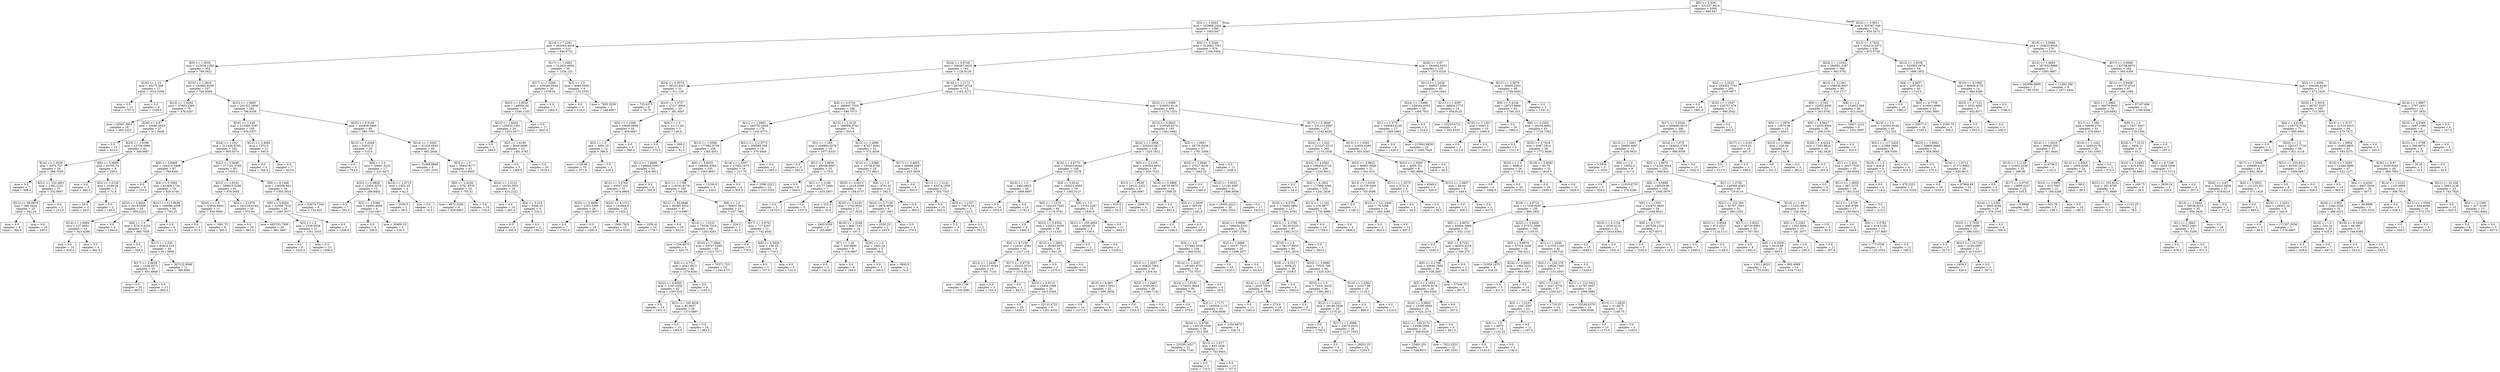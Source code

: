 digraph Tree {
node [shape=box] ;
0 [label="X[0] <= 3.634\nmse = 331537.9414\nsamples = 2000\nvalue = 994.647"] ;
1 [label="X[5] <= 1.0262\nmse = 323869.2424\nsamples = 1286\nvalue = 1083.647"] ;
0 -> 1 [labeldistance=2.5, labelangle=45, headlabel="True"] ;
2 [label="X[10] <= 7.2291\nmse = 263362.4639\nsamples = 410\nvalue = 846.6732"] ;
1 -> 2 ;
3 [label="X[5] <= 1.0034\nmse = 212034.1388\nsamples = 354\nvalue = 769.5621"] ;
2 -> 3 ;
4 [label="X[16] <= 1.15\nmse = 36175.308\nsamples = 17\nvalue = 1616.5294"] ;
3 -> 4 ;
5 [label="mse = 0.0\nsamples = 11\nvalue = 1757.0"] ;
4 -> 5 ;
6 [label="mse = 0.0\nsamples = 6\nvalue = 1359.0"] ;
4 -> 6 ;
7 [label="X[16] <= 1.0816\nmse = 182892.9259\nsamples = 337\nvalue = 726.8368"] ;
3 -> 7 ;
8 [label="X[13] <= 1.0284\nmse = 37603.4393\nsamples = 75\nvalue = 476.0267"] ;
7 -> 8 ;
9 [label="mse = 20561.3951\nsamples = 18\nvalue = 680.2222"] ;
8 -> 9 ;
10 [label="X[26] <= 0.87\nmse = 25660.0025\nsamples = 57\nvalue = 411.5439"] ;
8 -> 10 ;
11 [label="mse = 0.0\nsamples = 15\nvalue = 610.0"] ;
10 -> 11 ;
12 [label="X[23] <= 2.9196\nmse = 15734.6984\nsamples = 42\nvalue = 340.6667"] ;
10 -> 12 ;
13 [label="X[14] <= 1.0328\nmse = 5574.737\nsamples = 34\nvalue = 366.7059"] ;
12 -> 13 ;
14 [label="mse = 0.0\nsamples = 7\nvalue = 498.0"] ;
13 -> 14 ;
15 [label="X[21] <= 102.4801\nmse = 1392.2222\nsamples = 27\nvalue = 332.6667"] ;
13 -> 15 ;
16 [label="X[21] <= 99.8878\nmse = 266.3424\nsamples = 25\nvalue = 342.24"] ;
15 -> 16 ;
17 [label="mse = 0.0\nsamples = 9\nvalue = 364.0"] ;
16 -> 17 ;
18 [label="mse = 0.0\nsamples = 16\nvalue = 330.0"] ;
16 -> 18 ;
19 [label="mse = 0.0\nsamples = 2\nvalue = 213.0"] ;
15 -> 19 ;
20 [label="X[6] <= 3.0889\nmse = 43785.75\nsamples = 8\nvalue = 230.0"] ;
12 -> 20 ;
21 [label="mse = 0.0\nsamples = 3\nvalue = 494.0"] ;
20 -> 21 ;
22 [label="X[5] <= 1.0138\nmse = 3149.04\nsamples = 5\nvalue = 71.6"] ;
20 -> 22 ;
23 [label="mse = 50.0\nsamples = 3\nvalue = 26.0"] ;
22 -> 23 ;
24 [label="mse = 0.0\nsamples = 2\nvalue = 140.0"] ;
22 -> 24 ;
25 [label="X[15] <= 1.3685\nmse = 201321.2856\nsamples = 262\nvalue = 798.6336"] ;
7 -> 25 ;
26 [label="X[16] <= 1.146\nmse = 213480.5597\nsamples = 193\nvalue = 876.5337"] ;
25 -> 26 ;
27 [label="X[24] <= 1.033\nmse = 211438.8795\nsamples = 182\nvalue = 905.6374"] ;
26 -> 27 ;
28 [label="X[9] <= 5.8468\nmse = 104310.5488\nsamples = 87\nvalue = 769.8391"] ;
27 -> 28 ;
29 [label="mse = 0.0\nsamples = 9\nvalue = 253.0"] ;
28 -> 29 ;
30 [label="X[4] <= 5.2084\nmse = 81968.1724\nsamples = 78\nvalue = 829.4744"] ;
28 -> 30 ;
31 [label="X[22] <= 0.9444\nmse = 2619.9506\nsamples = 18\nvalue = 950.2222"] ;
30 -> 31 ;
32 [label="X[14] <= 1.0084\nmse = 137.9592\nsamples = 14\nvalue = 923.4286"] ;
31 -> 32 ;
33 [label="mse = 0.0\nsamples = 10\nvalue = 916.0"] ;
32 -> 33 ;
34 [label="mse = 0.0\nsamples = 4\nvalue = 942.0"] ;
32 -> 34 ;
35 [label="mse = 0.0\nsamples = 4\nvalue = 1044.0"] ;
31 -> 35 ;
36 [label="X[21] <= 113.0639\nmse = 100086.4208\nsamples = 60\nvalue = 793.25"] ;
30 -> 36 ;
37 [label="X[8] <= 1.0\nmse = 87413.4233\nsamples = 51\nvalue = 860.7059"] ;
36 -> 37 ;
38 [label="mse = 0.0\nsamples = 7\nvalue = 544.0"] ;
37 -> 38 ;
39 [label="X[17] <= 1.026\nmse = 82824.219\nsamples = 44\nvalue = 911.0909"] ;
37 -> 39 ;
40 [label="X[17] <= 0.9628\nmse = 1528.0073\nsamples = 33\nvalue = 951.4848"] ;
39 -> 40 ;
41 [label="mse = 0.0\nsamples = 20\nvalue = 983.0"] ;
40 -> 41 ;
42 [label="mse = 0.0\nsamples = 13\nvalue = 903.0"] ;
40 -> 42 ;
43 [label="mse = 307132.8099\nsamples = 11\nvalue = 789.9091"] ;
39 -> 43 ;
44 [label="mse = 0.0\nsamples = 9\nvalue = 411.0"] ;
36 -> 44 ;
45 [label="X[22] <= 0.9496\nmse = 277191.5789\nsamples = 95\nvalue = 1030.0"] ;
27 -> 45 ;
46 [label="X[12] <= 2.8192\nmse = 289915.5286\nsamples = 61\nvalue = 876.5082"] ;
45 -> 46 ;
47 [label="X[20] <= 1.0\nmse = 43834.4463\nsamples = 11\nvalue = 434.0909"] ;
46 -> 47 ;
48 [label="mse = 0.0\nsamples = 3\nvalue = 97.0"] ;
47 -> 48 ;
49 [label="mse = 1681.75\nsamples = 8\nvalue = 560.5"] ;
47 -> 49 ;
50 [label="X[0] <= 2.1979\nmse = 291518.6144\nsamples = 50\nvalue = 973.84"] ;
46 -> 50 ;
51 [label="mse = 0.0\nsamples = 20\nvalue = 963.0"] ;
50 -> 51 ;
52 [label="mse = 485733.7956\nsamples = 30\nvalue = 981.0667"] ;
50 -> 52 ;
53 [label="X[9] <= 6.1449\nmse = 136258.942\nsamples = 34\nvalue = 1305.3824"] ;
45 -> 53 ;
54 [label="X[6] <= 3.0654\nmse = 21006.7515\nsamples = 26\nvalue = 1485.3077"] ;
53 -> 54 ;
55 [label="X[3] <= 1.0\nmse = 3339.5556\nsamples = 21\nvalue = 1551.3333"] ;
54 -> 55 ;
56 [label="mse = 0.0\nsamples = 8\nvalue = 1625.0"] ;
55 -> 56 ;
57 [label="mse = 0.0\nsamples = 13\nvalue = 1506.0"] ;
55 -> 57 ;
58 [label="mse = 0.0\nsamples = 5\nvalue = 1208.0"] ;
54 -> 58 ;
59 [label="mse = 63674.7344\nsamples = 8\nvalue = 720.625"] ;
53 -> 59 ;
60 [label="X[12] <= 2.4081\nmse = 1372.0\nsamples = 11\nvalue = 395.0"] ;
26 -> 60 ;
61 [label="mse = 0.0\nsamples = 4\nvalue = 346.0"] ;
60 -> 61 ;
62 [label="mse = 0.0\nsamples = 7\nvalue = 423.0"] ;
60 -> 62 ;
63 [label="X[25] <= 3.9146\nmse = 102858.5696\nsamples = 69\nvalue = 580.7391"] ;
25 -> 63 ;
64 [label="X[13] <= 1.0208\nmse = 52631.5\nsamples = 20\nvalue = 310.0"] ;
63 -> 64 ;
65 [label="mse = 0.0\nsamples = 3\nvalue = 754.0"] ;
64 -> 65 ;
66 [label="X[8] <= 1.0\nmse = 20991.5225\nsamples = 17\nvalue = 231.6471"] ;
64 -> 66 ;
67 [label="X[22] <= 0.9826\nmse = 12454.4379\nsamples = 13\nvalue = 289.8462"] ;
66 -> 67 ;
68 [label="mse = 0.0\nsamples = 7\nvalue = 353.0"] ;
67 -> 68 ;
69 [label="X[2] <= 1.5366\nmse = 16902.8056\nsamples = 6\nvalue = 216.1667"] ;
67 -> 69 ;
70 [label="mse = 0.0\nsamples = 4\nvalue = 209.0"] ;
69 -> 70 ;
71 [label="mse = 50400.25\nsamples = 2\nvalue = 230.5"] ;
69 -> 71 ;
72 [label="X[14] <= 1.0719\nmse = 1952.25\nsamples = 4\nvalue = 42.5"] ;
66 -> 72 ;
73 [label="mse = 2500.0\nsamples = 2\nvalue = 69.0"] ;
72 -> 73 ;
74 [label="mse = 0.0\nsamples = 2\nvalue = 16.0"] ;
72 -> 74 ;
75 [label="X[14] <= 1.0292\nmse = 81229.6543\nsamples = 49\nvalue = 691.2449"] ;
63 -> 75 ;
76 [label="mse = 31468.8889\nsamples = 6\nvalue = 1267.3333"] ;
75 -> 76 ;
77 [label="X[3] <= 1.0\nmse = 35402.8177\nsamples = 43\nvalue = 610.8605"] ;
75 -> 77 ;
78 [label="X[0] <= 2.4226\nmse = 3701.6576\nsamples = 25\nvalue = 755.32"] ;
77 -> 78 ;
79 [label="mse = 9975.5556\nsamples = 6\nvalue = 819.6667"] ;
78 -> 79 ;
80 [label="mse = 0.0\nsamples = 19\nvalue = 735.0"] ;
78 -> 80 ;
81 [label="X[24] <= 1.0122\nmse = 10192.3951\nsamples = 18\nvalue = 410.2222"] ;
77 -> 81 ;
82 [label="mse = 0.0\nsamples = 14\nvalue = 461.0"] ;
81 -> 82 ;
83 [label="X[4] <= 5.419\nmse = 5256.25\nsamples = 4\nvalue = 232.5"] ;
81 -> 83 ;
84 [label="mse = 0.0\nsamples = 2\nvalue = 305.0"] ;
83 -> 84 ;
85 [label="mse = 0.0\nsamples = 2\nvalue = 160.0"] ;
83 -> 85 ;
86 [label="X[17] <= 1.0482\nmse = 312633.6094\nsamples = 56\nvalue = 1334.125"] ;
2 -> 86 ;
87 [label="X[17] <= 1.0268\nmse = 155546.9444\nsamples = 50\nvalue = 1478.34"] ;
86 -> 87 ;
88 [label="X[25] <= 3.8533\nmse = 148056.94\nsamples = 43\nvalue = 1546.1163"] ;
87 -> 88 ;
89 [label="X[23] <= 1.8432\nmse = 150832.1361\nsamples = 26\nvalue = 1353.3077"] ;
88 -> 89 ;
90 [label="mse = 0.0\nsamples = 3\nvalue = 294.0"] ;
89 -> 90 ;
91 [label="X[2] <= 1.6185\nmse = 5049.6408\nsamples = 23\nvalue = 1491.4783"] ;
89 -> 91 ;
92 [label="mse = 0.0\nsamples = 3\nvalue = 1308.0"] ;
91 -> 92 ;
93 [label="mse = 0.0\nsamples = 20\nvalue = 1519.0"] ;
91 -> 93 ;
94 [label="mse = 0.0\nsamples = 17\nvalue = 1841.0"] ;
88 -> 94 ;
95 [label="mse = 0.0\nsamples = 7\nvalue = 1062.0"] ;
87 -> 95 ;
96 [label="X[3] <= 1.0\nmse = 4069.5556\nsamples = 6\nvalue = 132.3333"] ;
86 -> 96 ;
97 [label="mse = 0.0\nsamples = 3\nvalue = 116.0"] ;
96 -> 97 ;
98 [label="mse = 7605.5556\nsamples = 3\nvalue = 148.6667"] ;
96 -> 98 ;
99 [label="X[0] <= 3.3249\nmse = 313603.7351\nsamples = 876\nvalue = 1194.5594"] ;
1 -> 99 ;
100 [label="X[24] <= 0.9728\nmse = 306487.8425\nsamples = 743\nvalue = 1126.8129"] ;
99 -> 100 ;
101 [label="X[24] <= 0.9574\nmse = 39153.4027\nsamples = 31\nvalue = 311.129"] ;
100 -> 101 ;
102 [label="mse = 735.4375\nsamples = 8\nvalue = 79.75"] ;
101 -> 102 ;
103 [label="X[23] <= 2.3757\nmse = 27417.8904\nsamples = 23\nvalue = 391.6087"] ;
101 -> 103 ;
104 [label="X[5] <= 1.1368\nmse = 10640.8889\nsamples = 18\nvalue = 459.6667"] ;
103 -> 104 ;
105 [label="X[3] <= 1.0\nmse = 3991.25\nsamples = 12\nvalue = 396.5"] ;
104 -> 105 ;
106 [label="mse = 1128.96\nsamples = 10\nvalue = 371.8"] ;
105 -> 106 ;
107 [label="mse = 0.0\nsamples = 2\nvalue = 520.0"] ;
105 -> 107 ;
108 [label="mse = 0.0\nsamples = 6\nvalue = 586.0"] ;
104 -> 108 ;
109 [label="X[8] <= 1.0\nmse = 11111.04\nsamples = 5\nvalue = 146.6"] ;
103 -> 109 ;
110 [label="mse = 0.0\nsamples = 2\nvalue = 275.0"] ;
109 -> 110 ;
111 [label="mse = 200.0\nsamples = 3\nvalue = 61.0"] ;
109 -> 111 ;
112 [label="X[16] <= 1.1173\nmse = 287897.6724\nsamples = 712\nvalue = 1162.3272"] ;
100 -> 112 ;
113 [label="X[4] <= 4.9745\nmse = 286847.7355\nsamples = 246\nvalue = 946.7073"] ;
112 -> 113 ;
114 [label="X[11] <= 1.0962\nmse = 240752.2949\nsamples = 176\nvalue = 1102.9773"] ;
113 -> 114 ;
115 [label="X[13] <= 1.0596\nmse = 177982.8739\nsamples = 158\nvalue = 1185.4051"] ;
114 -> 115 ;
116 [label="X[11] <= 1.0669\nmse = 148844.5091\nsamples = 53\nvalue = 1426.9811"] ;
115 -> 116 ;
117 [label="X[12] <= 3.4764\nmse = 93627.431\nsamples = 51\nvalue = 1474.9804"] ;
116 -> 117 ;
118 [label="X[25] <= 3.4998\nmse = 2252.5399\nsamples = 26\nvalue = 1623.8077"] ;
117 -> 118 ;
119 [label="mse = 0.0\nsamples = 7\nvalue = 1702.0"] ;
118 -> 119 ;
120 [label="mse = 0.0\nsamples = 19\nvalue = 1595.0"] ;
118 -> 120 ;
121 [label="X[25] <= 4.1372\nmse = 141664.8\nsamples = 25\nvalue = 1320.2"] ;
117 -> 121 ;
122 [label="mse = 1840.7822\nsamples = 15\nvalue = 1014.5333"] ;
121 -> 122 ;
123 [label="mse = 1030.41\nsamples = 10\nvalue = 1778.7"] ;
121 -> 123 ;
124 [label="mse = 0.0\nsamples = 2\nvalue = 203.0"] ;
116 -> 124 ;
125 [label="X[6] <= 5.8355\nmse = 148364.4394\nsamples = 105\nvalue = 1063.4667"] ;
115 -> 125 ;
126 [label="X[1] <= 1.1788\nmse = 119143.9179\nsamples = 100\nvalue = 1104.89"] ;
125 -> 126 ;
127 [label="X[21] <= 93.4846\nmse = 90365.4554\nsamples = 87\nvalue = 1174.6897"] ;
126 -> 127 ;
128 [label="mse = 0.0\nsamples = 18\nvalue = 833.0"] ;
127 -> 128 ;
129 [label="X[14] <= 1.0151\nmse = 75536.7524\nsamples = 69\nvalue = 1263.8261"] ;
127 -> 129 ;
130 [label="mse = 256.6875\nsamples = 4\nvalue = 420.75"] ;
129 -> 130 ;
131 [label="X[10] <= 7.3884\nmse = 33737.5299\nsamples = 65\nvalue = 1315.7077"] ;
129 -> 131 ;
132 [label="X[4] <= 4.7311\nmse = 4541.4915\nsamples = 46\nvalue = 1379.8261"] ;
131 -> 132 ;
133 [label="X[22] <= 0.9365\nmse = 1333.2358\nsamples = 42\nvalue = 1397.619"] ;
132 -> 133 ;
134 [label="mse = 0.0\nsamples = 13\nvalue = 1451.0"] ;
133 -> 134 ;
135 [label="X[21] <= 105.8634\nmse = 80.9037\nsamples = 29\nvalue = 1373.6897"] ;
133 -> 135 ;
136 [label="mse = 0.0\nsamples = 15\nvalue = 1365.0"] ;
135 -> 136 ;
137 [label="mse = 0.0\nsamples = 14\nvalue = 1383.0"] ;
135 -> 137 ;
138 [label="mse = 0.0\nsamples = 4\nvalue = 1193.0"] ;
132 -> 138 ;
139 [label="mse = 70371.723\nsamples = 19\nvalue = 1160.4737"] ;
131 -> 139 ;
140 [label="X[8] <= 1.0\nmse = 60931.5621\nsamples = 13\nvalue = 637.7692"] ;
126 -> 140 ;
141 [label="mse = 324.0\nsamples = 2\nvalue = 62.0"] ;
140 -> 141 ;
142 [label="X[17] <= 0.9791\nmse = 717.5207\nsamples = 11\nvalue = 742.4545"] ;
140 -> 142 ;
143 [label="mse = 0.0\nsamples = 5\nvalue = 770.0"] ;
142 -> 143 ;
144 [label="X[6] <= 3.5928\nmse = 156.25\nsamples = 6\nvalue = 719.5"] ;
142 -> 144 ;
145 [label="mse = 0.0\nsamples = 3\nvalue = 707.0"] ;
144 -> 145 ;
146 [label="mse = 0.0\nsamples = 3\nvalue = 732.0"] ;
144 -> 146 ;
147 [label="mse = 12100.0\nsamples = 5\nvalue = 235.0"] ;
125 -> 147 ;
148 [label="X[21] <= 112.9772\nmse = 208589.358\nsamples = 18\nvalue = 379.4444"] ;
114 -> 148 ;
149 [label="X[14] <= 1.0207\nmse = 27562.1875\nsamples = 16\nvalue = 227.75"] ;
148 -> 149 ;
150 [label="mse = 0.0\nsamples = 4\nvalue = 505.0"] ;
149 -> 150 ;
151 [label="mse = 2586.2222\nsamples = 12\nvalue = 135.3333"] ;
149 -> 151 ;
152 [label="mse = 0.0\nsamples = 2\nvalue = 1593.0"] ;
148 -> 152 ;
153 [label="X[13] <= 1.0135\nmse = 186969.0743\nsamples = 70\nvalue = 553.8"] ;
113 -> 153 ;
154 [label="X[1] <= 1.185\nmse = 104864.0278\nsamples = 18\nvalue = 1077.8333"] ;
153 -> 154 ;
155 [label="mse = 0.0\nsamples = 3\nvalue = 592.0"] ;
154 -> 155 ;
156 [label="X[11] <= 1.0836\nmse = 69188.6667\nsamples = 15\nvalue = 1175.0"] ;
154 -> 156 ;
157 [label="mse = 0.0\nsamples = 8\nvalue = 949.0"] ;
156 -> 157 ;
158 [label="X[1] <= 1.2198\nmse = 23177.3469\nsamples = 7\nvalue = 1433.2857"] ;
156 -> 158 ;
159 [label="mse = 0.0\nsamples = 2\nvalue = 1674.0"] ;
158 -> 159 ;
160 [label="mse = 0.0\nsamples = 5\nvalue = 1337.0"] ;
158 -> 160 ;
161 [label="X[12] <= 3.2696\nmse = 87427.8561\nsamples = 52\nvalue = 372.4038"] ;
153 -> 161 ;
162 [label="X[14] <= 1.0388\nmse = 10736.6706\nsamples = 29\nvalue = 171.8621"] ;
161 -> 162 ;
163 [label="X[25] <= 4.0013\nmse = 2218.4598\nsamples = 19\nvalue = 108.4737"] ;
162 -> 163 ;
164 [label="mse = 225.0\nsamples = 2\nvalue = 33.0"] ;
163 -> 164 ;
165 [label="X[10] <= 5.4159\nmse = 1703.9931\nsamples = 17\nvalue = 117.3529"] ;
163 -> 165 ;
166 [label="mse = 2403.5556\nsamples = 3\nvalue = 165.6667"] ;
165 -> 166 ;
167 [label="X[16] <= 1.0348\nmse = 946.7143\nsamples = 14\nvalue = 107.0"] ;
165 -> 167 ;
168 [label="X[7] <= 1.26\nmse = 320.8889\nsamples = 9\nvalue = 116.6667"] ;
167 -> 168 ;
169 [label="mse = 0.0\nsamples = 3\nvalue = 142.0"] ;
168 -> 169 ;
170 [label="mse = 0.0\nsamples = 6\nvalue = 104.0"] ;
168 -> 170 ;
171 [label="X[20] <= 1.0\nmse = 1602.24\nsamples = 5\nvalue = 89.6"] ;
167 -> 171 ;
172 [label="mse = 0.0\nsamples = 3\nvalue = 100.0"] ;
171 -> 172 ;
173 [label="mse = 3600.0\nsamples = 2\nvalue = 74.0"] ;
171 -> 173 ;
174 [label="X[8] <= 1.0\nmse = 4781.61\nsamples = 10\nvalue = 292.3"] ;
162 -> 174 ;
175 [label="X[23] <= 2.7138\nmse = 2876.8056\nsamples = 6\nvalue = 247.1667"] ;
174 -> 175 ;
176 [label="mse = 2550.25\nsamples = 2\nvalue = 183.5"] ;
175 -> 176 ;
177 [label="mse = 0.0\nsamples = 4\nvalue = 279.0"] ;
175 -> 177 ;
178 [label="mse = 0.0\nsamples = 4\nvalue = 360.0"] ;
174 -> 178 ;
179 [label="X[17] <= 0.9925\nmse = 69480.3667\nsamples = 23\nvalue = 625.2609"] ;
161 -> 179 ;
180 [label="mse = 0.0\nsamples = 8\nvalue = 855.0"] ;
179 -> 180 ;
181 [label="X[11] <= 1.0141\nmse = 63374.1956\nsamples = 15\nvalue = 502.7333"] ;
179 -> 181 ;
182 [label="mse = 0.0\nsamples = 10\nvalue = 643.0"] ;
181 -> 182 ;
183 [label="X[5] <= 1.1357\nmse = 72074.16\nsamples = 5\nvalue = 222.2"] ;
181 -> 183 ;
184 [label="mse = 2.0\nsamples = 3\nvalue = 3.0"] ;
183 -> 184 ;
185 [label="mse = 0.0\nsamples = 2\nvalue = 551.0"] ;
183 -> 185 ;
186 [label="X[22] <= 1.0098\nmse = 250952.8116\nsamples = 466\nvalue = 1276.1524"] ;
112 -> 186 ;
187 [label="X[12] <= 3.0843\nmse = 219346.2574\nsamples = 195\nvalue = 1461.4462"] ;
186 -> 187 ;
188 [label="X[24] <= 1.0006\nmse = 230422.4817\nsamples = 138\nvalue = 1325.1812"] ;
187 -> 188 ;
189 [label="X[18] <= 4.6773\nmse = 192422.9344\nsamples = 108\nvalue = 1437.5278"] ;
188 -> 189 ;
190 [label="X[19] <= 1.0\nmse = 4483.6623\nsamples = 29\nvalue = 1806.6897"] ;
189 -> 190 ;
191 [label="mse = 0.0\nsamples = 14\nvalue = 1876.0"] ;
190 -> 191 ;
192 [label="mse = 0.0\nsamples = 15\nvalue = 1742.0"] ;
190 -> 192 ;
193 [label="X[9] <= 5.8142\nmse = 193021.9365\nsamples = 79\nvalue = 1302.0127"] ;
189 -> 193 ;
194 [label="X[5] <= 1.1215\nmse = 154143.7283\nsamples = 64\nvalue = 1178.0781"] ;
193 -> 194 ;
195 [label="mse = 0.0\nsamples = 6\nvalue = 1803.0"] ;
194 -> 195 ;
196 [label="X[23] <= 3.9354\nmse = 125511.0039\nsamples = 58\nvalue = 1113.431"] ;
194 -> 196 ;
197 [label="X[4] <= 4.7156\nmse = 124347.4382\nsamples = 42\nvalue = 1217.119"] ;
196 -> 197 ;
198 [label="X[13] <= 1.0438\nmse = 153157.9184\nsamples = 14\nvalue = 901.7143"] ;
197 -> 198 ;
199 [label="mse = 349.1736\nsamples = 11\nvalue = 1105.9091"] ;
198 -> 199 ;
200 [label="mse = 0.0\nsamples = 3\nvalue = 153.0"] ;
198 -> 200 ;
201 [label="X[17] <= 0.9779\nmse = 35332.0753\nsamples = 28\nvalue = 1374.8214"] ;
197 -> 201 ;
202 [label="mse = 0.0\nsamples = 2\nvalue = 852.0"] ;
201 -> 202 ;
203 [label="X[23] <= 2.0114\nmse = 15406.1908\nsamples = 26\nvalue = 1415.0385"] ;
201 -> 203 ;
204 [label="mse = 0.0\nsamples = 20\nvalue = 1464.0"] ;
203 -> 204 ;
205 [label="mse = 32133.4722\nsamples = 6\nvalue = 1251.8333"] ;
203 -> 205 ;
206 [label="X[12] <= 1.2803\nmse = 26260.9375\nsamples = 16\nvalue = 841.25"] ;
196 -> 206 ;
207 [label="mse = 0.0\nsamples = 2\nvalue = 1270.0"] ;
206 -> 207 ;
208 [label="mse = 0.0\nsamples = 14\nvalue = 780.0"] ;
206 -> 208 ;
209 [label="X[8] <= 1.0\nmse = 13751.2267\nsamples = 15\nvalue = 1830.8"] ;
193 -> 209 ;
210 [label="X[21] <= 100.4854\nmse = 40200.25\nsamples = 4\nvalue = 1739.5"] ;
209 -> 210 ;
211 [label="mse = 0.0\nsamples = 2\nvalue = 1940.0"] ;
210 -> 211 ;
212 [label="mse = 0.0\nsamples = 2\nvalue = 1539.0"] ;
210 -> 212 ;
213 [label="mse = 0.0\nsamples = 11\nvalue = 1864.0"] ;
209 -> 213 ;
214 [label="X[0] <= 2.1105\nmse = 158204.4622\nsamples = 30\nvalue = 920.7333"] ;
188 -> 214 ;
215 [label="X[13] <= 1.0538\nmse = 24122.2222\nsamples = 6\nvalue = 246.6667"] ;
214 -> 215 ;
216 [label="mse = 625.0\nsamples = 2\nvalue = 35.0"] ;
215 -> 216 ;
217 [label="mse = 2268.75\nsamples = 4\nvalue = 352.5"] ;
215 -> 217 ;
218 [label="X[18] <= 5.5869\nmse = 49735.6875\nsamples = 24\nvalue = 1089.25"] ;
214 -> 218 ;
219 [label="mse = 0.0\nsamples = 9\nvalue = 802.0"] ;
218 -> 219 ;
220 [label="X[0] <= 2.3039\nmse = 365.04\nsamples = 15\nvalue = 1261.6"] ;
218 -> 220 ;
221 [label="mse = 0.0\nsamples = 9\nvalue = 1246.0"] ;
220 -> 221 ;
222 [label="mse = 0.0\nsamples = 6\nvalue = 1285.0"] ;
220 -> 222 ;
223 [label="X[5] <= 1.0951\nmse = 38738.5436\nsamples = 57\nvalue = 1791.3509"] ;
187 -> 223 ;
224 [label="X[25] <= 3.9046\nmse = 27517.8239\nsamples = 44\nvalue = 1863.25"] ;
223 -> 224 ;
225 [label="mse = 0.0\nsamples = 3\nvalue = 1380.0"] ;
224 -> 225 ;
226 [label="X[10] <= 5.9251\nmse = 11193.4087\nsamples = 41\nvalue = 1898.6098"] ;
224 -> 226 ;
227 [label="mse = 18402.2222\nsamples = 24\nvalue = 1881.3333"] ;
226 -> 227 ;
228 [label="mse = 0.0\nsamples = 17\nvalue = 1923.0"] ;
226 -> 228 ;
229 [label="mse = 0.0\nsamples = 13\nvalue = 1548.0"] ;
223 -> 229 ;
230 [label="X[17] <= 1.0848\nmse = 231213.6587\nsamples = 271\nvalue = 1142.8229"] ;
186 -> 230 ;
231 [label="X[24] <= 1.022\nmse = 215537.0315\nsamples = 260\nvalue = 1174.1038"] ;
230 -> 231 ;
232 [label="X[10] <= 4.0562\nmse = 199404.0718\nsamples = 239\nvalue = 1220.8912"] ;
231 -> 232 ;
233 [label="mse = 0.0\nsamples = 4\nvalue = 24.0"] ;
232 -> 233 ;
234 [label="X[6] <= 4.1902\nmse = 177999.3346\nsamples = 235\nvalue = 1241.2638"] ;
232 -> 234 ;
235 [label="X[10] <= 6.5702\nmse = 172085.0883\nsamples = 217\nvalue = 1201.4793"] ;
234 -> 235 ;
236 [label="X[24] <= 0.9896\nmse = 190034.5233\nsamples = 130\nvalue = 1067.2769"] ;
235 -> 236 ;
237 [label="X[3] <= 1.0\nmse = 177482.6535\nsamples = 104\nvalue = 960.0192"] ;
236 -> 237 ;
238 [label="X[15] <= 1.2057\nmse = 40825.7664\nsamples = 50\nvalue = 1204.44"] ;
237 -> 238 ;
239 [label="X[10] <= 4.683\nmse = 10011.5041\nsamples = 22\nvalue = 995.3636"] ;
238 -> 239 ;
240 [label="mse = 0.0\nsamples = 14\nvalue = 1071.0"] ;
239 -> 240 ;
241 [label="mse = 0.0\nsamples = 8\nvalue = 863.0"] ;
239 -> 241 ;
242 [label="X[22] <= 1.0467\nmse = 3705.0612\nsamples = 28\nvalue = 1368.7143"] ;
238 -> 242 ;
243 [label="mse = 0.0\nsamples = 16\nvalue = 1316.0"] ;
242 -> 243 ;
244 [label="mse = 0.0\nsamples = 12\nvalue = 1439.0"] ;
242 -> 244 ;
245 [label="X[14] <= 1.0307\nmse = 197481.8752\nsamples = 54\nvalue = 733.7037"] ;
237 -> 245 ;
246 [label="X[14] <= 1.0182\nmse = 170251.6944\nsamples = 50\nvalue = 790.16"] ;
245 -> 246 ;
247 [label="mse = 0.0\nsamples = 7\nvalue = 373.0"] ;
246 -> 247 ;
248 [label="X[2] <= 1.7171\nmse = 165026.1114\nsamples = 43\nvalue = 858.0698"] ;
246 -> 248 ;
249 [label="X[24] <= 0.9786\nmse = 150129.2558\nsamples = 39\nvalue = 912.359"] ;
248 -> 249 ;
250 [label="mse = 233281.6327\nsamples = 21\nvalue = 1056.7143"] ;
249 -> 250 ;
251 [label="X[12] <= 2.617\nmse = 443.1636\nsamples = 18\nvalue = 743.9444"] ;
249 -> 251 ;
252 [label="mse = 0.0\nsamples = 5\nvalue = 710.0"] ;
251 -> 252 ;
253 [label="mse = 0.0\nsamples = 13\nvalue = 757.0"] ;
251 -> 253 ;
254 [label="mse = 1354.6875\nsamples = 4\nvalue = 328.75"] ;
248 -> 254 ;
255 [label="mse = 0.0\nsamples = 4\nvalue = 28.0"] ;
245 -> 255 ;
256 [label="X[2] <= 1.6898\nmse = 10157.7515\nsamples = 26\nvalue = 1496.3077"] ;
236 -> 256 ;
257 [label="mse = 0.0\nsamples = 15\nvalue = 1410.0"] ;
256 -> 257 ;
258 [label="mse = 0.0\nsamples = 11\nvalue = 1614.0"] ;
256 -> 258 ;
259 [label="X[23] <= 4.2786\nmse = 78139.0229\nsamples = 87\nvalue = 1402.0115"] ;
235 -> 259 ;
260 [label="X[19] <= 1.0\nmse = 56117.6933\nsamples = 84\nvalue = 1431.2619"] ;
259 -> 260 ;
261 [label="X[18] <= 8.2517\nmse = 5006.25\nsamples = 38\nvalue = 1559.5"] ;
260 -> 261 ;
262 [label="X[14] <= 1.0124\nmse = 2033.7004\nsamples = 29\nvalue = 1526.7586"] ;
261 -> 262 ;
263 [label="mse = 0.0\nsamples = 11\nvalue = 1582.0"] ;
262 -> 263 ;
264 [label="mse = 272.0\nsamples = 18\nvalue = 1493.0"] ;
262 -> 264 ;
265 [label="mse = 0.0\nsamples = 9\nvalue = 1665.0"] ;
261 -> 265 ;
266 [label="X[25] <= 3.9995\nmse = 73532.785\nsamples = 46\nvalue = 1325.3261"] ;
260 -> 266 ;
267 [label="X[20] <= 1.0\nmse = 72531.8418\nsamples = 36\nvalue = 1382.8611"] ;
266 -> 267 ;
268 [label="mse = 0.0\nsamples = 8\nvalue = 1777.0"] ;
267 -> 268 ;
269 [label="X[12] <= 2.4221\nmse = 36189.5446\nsamples = 28\nvalue = 1270.25"] ;
267 -> 269 ;
270 [label="mse = 0.0\nsamples = 2\nvalue = 1700.0"] ;
269 -> 270 ;
271 [label="X[17] <= 1.0068\nmse = 23674.0015\nsamples = 26\nvalue = 1237.1923"] ;
269 -> 271 ;
272 [label="mse = 0.0\nsamples = 4\nvalue = 1142.0"] ;
271 -> 272 ;
273 [label="mse = 26031.25\nsamples = 22\nvalue = 1254.5"] ;
271 -> 273 ;
274 [label="X[14] <= 1.0363\nmse = 22317.96\nsamples = 10\nvalue = 1118.2"] ;
266 -> 274 ;
275 [label="mse = 0.0\nsamples = 3\nvalue = 890.0"] ;
274 -> 275 ;
276 [label="mse = 0.0\nsamples = 7\nvalue = 1216.0"] ;
274 -> 276 ;
277 [label="mse = 0.0\nsamples = 3\nvalue = 583.0"] ;
259 -> 277 ;
278 [label="X[13] <= 1.1102\nmse = 176.9877\nsamples = 18\nvalue = 1720.8889"] ;
234 -> 278 ;
279 [label="mse = 0.0\nsamples = 14\nvalue = 1728.0"] ;
278 -> 279 ;
280 [label="mse = 0.0\nsamples = 4\nvalue = 1696.0"] ;
278 -> 280 ;
281 [label="X[23] <= 2.9632\nmse = 90691.8549\nsamples = 21\nvalue = 641.619"] ;
231 -> 281 ;
282 [label="X[13] <= 1.0109\nmse = 31159.3495\nsamples = 17\nvalue = 765.0588"] ;
281 -> 282 ;
283 [label="mse = 0.0\nsamples = 3\nvalue = 1146.0"] ;
282 -> 283 ;
284 [label="X[21] <= 121.5446\nmse = 76.5306\nsamples = 14\nvalue = 683.4286"] ;
282 -> 284 ;
285 [label="mse = 0.0\nsamples = 2\nvalue = 662.0"] ;
284 -> 285 ;
286 [label="mse = 0.0\nsamples = 12\nvalue = 687.0"] ;
284 -> 286 ;
287 [label="X[11] <= 1.0273\nmse = 3721.0\nsamples = 4\nvalue = 117.0"] ;
281 -> 287 ;
288 [label="mse = 0.0\nsamples = 2\nvalue = 56.0"] ;
287 -> 288 ;
289 [label="mse = 0.0\nsamples = 2\nvalue = 178.0"] ;
287 -> 289 ;
290 [label="X[15] <= 1.6263\nmse = 31958.4298\nsamples = 11\nvalue = 403.4545"] ;
230 -> 290 ;
291 [label="X[22] <= 1.0585\nmse = 4356.321\nsamples = 9\nvalue = 482.8889"] ;
290 -> 291 ;
292 [label="mse = 6348.0\nsamples = 4\nvalue = 526.0"] ;
291 -> 292 ;
293 [label="X[12] <= 2.9807\nmse = 86.64\nsamples = 5\nvalue = 448.4"] ;
291 -> 293 ;
294 [label="mse = 0.0\nsamples = 3\nvalue = 456.0"] ;
293 -> 294 ;
295 [label="mse = 0.0\nsamples = 2\nvalue = 437.0"] ;
293 -> 295 ;
296 [label="mse = 0.0\nsamples = 2\nvalue = 46.0"] ;
290 -> 296 ;
297 [label="X[26] <= 0.87\nmse = 184482.5033\nsamples = 133\nvalue = 1573.0226"] ;
99 -> 297 ;
298 [label="X[11] <= 1.0328\nmse = 268027.0291\nsamples = 45\nvalue = 1209.2444"] ;
297 -> 298 ;
299 [label="X[24] <= 1.0488\nmse = 259344.0262\nsamples = 29\nvalue = 1404.7931"] ;
298 -> 299 ;
300 [label="X[1] <= 1.0737\nmse = 184583.6159\nsamples = 27\nvalue = 1485.2963"] ;
299 -> 300 ;
301 [label="mse = 0.0\nsamples = 4\nvalue = 1425.0"] ;
300 -> 301 ;
302 [label="mse = 215942.8658\nsamples = 23\nvalue = 1495.7826"] ;
300 -> 302 ;
303 [label="mse = 0.0\nsamples = 2\nvalue = 318.0"] ;
299 -> 303 ;
304 [label="X[11] <= 1.0397\nmse = 88834.2773\nsamples = 16\nvalue = 854.8125"] ;
298 -> 304 ;
305 [label="mse = 23233.4722\nsamples = 6\nvalue = 502.8333"] ;
304 -> 305 ;
306 [label="X[16] <= 1.1351\nmse = 9261.0\nsamples = 10\nvalue = 1066.0"] ;
304 -> 306 ;
307 [label="mse = 0.0\nsamples = 3\nvalue = 1213.0"] ;
306 -> 307 ;
308 [label="mse = 0.0\nsamples = 7\nvalue = 1003.0"] ;
306 -> 308 ;
309 [label="X[12] <= 3.5879\nmse = 39485.2934\nsamples = 88\nvalue = 1759.0455"] ;
297 -> 309 ;
310 [label="X[9] <= 5.4148\nmse = 24723.0806\nsamples = 83\nvalue = 1790.253"] ;
309 -> 310 ;
311 [label="mse = 0.0\nsamples = 20\nvalue = 1962.0"] ;
310 -> 311 ;
312 [label="X[6] <= 3.2262\nmse = 20234.8002\nsamples = 63\nvalue = 1735.7302"] ;
310 -> 312 ;
313 [label="mse = 0.0\nsamples = 5\nvalue = 1311.0"] ;
312 -> 313 ;
314 [label="X[25] <= 3.7418\nmse = 5087.1914\nsamples = 58\nvalue = 1772.3448"] ;
312 -> 314 ;
315 [label="X[20] <= 1.0\nmse = 5880.0\nsamples = 26\nvalue = 1718.0"] ;
314 -> 315 ;
316 [label="mse = 0.0\nsamples = 6\nvalue = 1858.0"] ;
315 -> 316 ;
317 [label="mse = 0.0\nsamples = 20\nvalue = 1676.0"] ;
315 -> 317 ;
318 [label="X[10] <= 5.6082\nmse = 93.75\nsamples = 32\nvalue = 1816.5"] ;
314 -> 318 ;
319 [label="mse = 0.0\nsamples = 20\nvalue = 1809.0"] ;
318 -> 319 ;
320 [label="mse = 0.0\nsamples = 12\nvalue = 1829.0"] ;
318 -> 320 ;
321 [label="mse = 0.0\nsamples = 5\nvalue = 1241.0"] ;
309 -> 321 ;
322 [label="X[22] <= 0.9911\nmse = 305387.546\nsamples = 714\nvalue = 834.3473"] ;
0 -> 322 [labeldistance=2.5, labelangle=-45, headlabel="False"] ;
323 [label="X[12] <= 3.7632\nmse = 324219.5372\nsamples = 438\nvalue = 975.5708"] ;
322 -> 323 ;
324 [label="X[24] <= 1.0162\nmse = 280581.2387\nsamples = 384\nvalue = 902.0781"] ;
323 -> 324 ;
325 [label="X[2] <= 1.3522\nmse = 254353.7783\nsamples = 285\nvalue = 1035.0877"] ;
324 -> 325 ;
326 [label="mse = 0.0\nsamples = 14\nvalue = 1901.0"] ;
325 -> 326 ;
327 [label="X[16] <= 1.1647\nmse = 226757.476\nsamples = 271\nvalue = 990.3542"] ;
325 -> 327 ;
328 [label="X[17] <= 0.9326\nmse = 200660.0915\nsamples = 260\nvalue = 952.2923"] ;
327 -> 328 ;
329 [label="X[12] <= 1.2061\nmse = 29958.4097\nsamples = 12\nvalue = 238.0833"] ;
328 -> 329 ;
330 [label="mse = 3.5556\nsamples = 3\nvalue = 1.3333"] ;
329 -> 330 ;
331 [label="X[8] <= 1.0\nmse = 15032.0\nsamples = 9\nvalue = 317.0"] ;
329 -> 331 ;
332 [label="mse = 0.0\nsamples = 2\nvalue = 459.0"] ;
331 -> 332 ;
333 [label="mse = 11919.6735\nsamples = 7\nvalue = 276.4286"] ;
331 -> 333 ;
334 [label="X[14] <= 1.075\nmse = 183043.5705\nsamples = 248\nvalue = 986.8508"] ;
328 -> 334 ;
335 [label="X[2] <= 1.6675\nmse = 172160.5914\nsamples = 233\nvalue = 949.824"] ;
334 -> 335 ;
336 [label="X[6] <= 4.0688\nmse = 158539.96\nsamples = 164\nvalue = 1046.5976"] ;
335 -> 336 ;
337 [label="X[18] <= 4.9715\nmse = 117529.9287\nsamples = 135\nvalue = 960.1852"] ;
336 -> 337 ;
338 [label="X[0] <= 4.8076\nmse = 64604.3869\nsamples = 35\nvalue = 552.1143"] ;
337 -> 338 ;
339 [label="mse = 0.0\nsamples = 3\nvalue = 1040.0"] ;
338 -> 339 ;
340 [label="X[0] <= 5.7201\nmse = 46253.4219\nsamples = 32\nvalue = 506.375"] ;
338 -> 340 ;
341 [label="X[9] <= 6.1748\nmse = 35040.7956\nsamples = 30\nvalue = 536.2667"] ;
340 -> 341 ;
342 [label="X[5] <= 1.1643\nmse = 18519.0178\nsamples = 26\nvalue = 494.5385"] ;
341 -> 342 ;
343 [label="X[24] <= 0.9802\nmse = 13300.6049\nsamples = 23\nvalue = 524.2174"] ;
342 -> 343 ;
344 [label="X[21] <= 105.3173\nmse = 14598.2604\nsamples = 19\nvalue = 508.0526"] ;
343 -> 344 ;
345 [label="mse = 25461.551\nsamples = 7\nvalue = 529.8571"] ;
344 -> 345 ;
346 [label="mse = 7822.2222\nsamples = 12\nvalue = 495.3333"] ;
344 -> 346 ;
347 [label="mse = 0.0\nsamples = 4\nvalue = 601.0"] ;
343 -> 347 ;
348 [label="mse = 0.0\nsamples = 3\nvalue = 267.0"] ;
342 -> 348 ;
349 [label="mse = 57546.75\nsamples = 4\nvalue = 807.5"] ;
341 -> 349 ;
350 [label="mse = 0.0\nsamples = 2\nvalue = 58.0"] ;
340 -> 350 ;
351 [label="X[22] <= 0.9406\nmse = 57372.2899\nsamples = 100\nvalue = 1103.01"] ;
337 -> 351 ;
352 [label="X[0] <= 4.9879\nmse = 57524.2438\nsamples = 19\nvalue = 750.4211"] ;
351 -> 352 ;
353 [label="mse = 31059.1875\nsamples = 4\nvalue = 318.25"] ;
352 -> 353 ;
354 [label="X[24] <= 0.9945\nmse = 1494.2222\nsamples = 15\nvalue = 865.6667"] ;
352 -> 354 ;
355 [label="mse = 0.0\nsamples = 5\nvalue = 811.0"] ;
354 -> 355 ;
356 [label="mse = 0.0\nsamples = 10\nvalue = 893.0"] ;
354 -> 356 ;
357 [label="X[1] <= 1.2548\nmse = 21335.1169\nsamples = 81\nvalue = 1185.716"] ;
351 -> 357 ;
358 [label="X[21] <= 100.276\nmse = 14829.7405\nsamples = 71\nvalue = 1151.4507"] ;
357 -> 358 ;
359 [label="X[5] <= 1.1817\nmse = 3527.3776\nsamples = 37\nvalue = 1200.027"] ;
358 -> 359 ;
360 [label="X[2] <= 1.5151\nmse = 1047.0397\nsamples = 23\nvalue = 1163.2174"] ;
359 -> 360 ;
361 [label="X[3] <= 1.0\nmse = 1.6875\nsamples = 12\nvalue = 1132.25"] ;
360 -> 361 ;
362 [label="mse = 0.0\nsamples = 9\nvalue = 1133.0"] ;
361 -> 362 ;
363 [label="mse = 0.0\nsamples = 3\nvalue = 1130.0"] ;
361 -> 363 ;
364 [label="mse = 0.0\nsamples = 11\nvalue = 1197.0"] ;
360 -> 364 ;
365 [label="mse = 1719.25\nsamples = 14\nvalue = 1260.5"] ;
359 -> 365 ;
366 [label="X[21] <= 123.3921\nmse = 21767.0657\nsamples = 34\nvalue = 1098.5882"] ;
358 -> 366 ;
367 [label="mse = 35248.6378\nsamples = 14\nvalue = 996.9286"] ;
366 -> 367 ;
368 [label="X[13] <= 1.0629\nmse = 31.6875\nsamples = 20\nvalue = 1169.75"] ;
366 -> 368 ;
369 [label="mse = 0.0\nsamples = 15\nvalue = 1173.0"] ;
368 -> 369 ;
370 [label="mse = 0.0\nsamples = 5\nvalue = 1160.0"] ;
368 -> 370 ;
371 [label="mse = 0.0\nsamples = 10\nvalue = 1429.0"] ;
357 -> 371 ;
372 [label="X[5] <= 1.1303\nmse = 152871.3603\nsamples = 29\nvalue = 1448.8621"] ;
336 -> 372 ;
373 [label="X[25] <= 4.1154\nmse = 2530.4132\nsamples = 22\nvalue = 1614.6364"] ;
372 -> 373 ;
374 [label="mse = 0.0\nsamples = 15\nvalue = 1649.0"] ;
373 -> 374 ;
375 [label="mse = 0.0\nsamples = 7\nvalue = 1541.0"] ;
373 -> 375 ;
376 [label="X[9] <= 6.1757\nmse = 267556.1224\nsamples = 7\nvalue = 927.8571"] ;
372 -> 376 ;
377 [label="mse = 0.0\nsamples = 5\nvalue = 1255.0"] ;
376 -> 377 ;
378 [label="mse = 0.0\nsamples = 2\nvalue = 110.0"] ;
376 -> 378 ;
379 [label="X[1] <= 1.2736\nmse = 129369.4283\nsamples = 69\nvalue = 719.8116"] ;
335 -> 379 ;
380 [label="X[21] <= 122.284\nmse = 55767.1603\nsamples = 51\nvalue = 893.2353"] ;
379 -> 380 ;
381 [label="X[22] <= 0.9564\nmse = 973.4321\nsamples = 18\nvalue = 1124.1111"] ;
380 -> 381 ;
382 [label="mse = 0.0\nsamples = 7\nvalue = 1085.0"] ;
381 -> 382 ;
383 [label="mse = 0.0\nsamples = 11\nvalue = 1149.0"] ;
381 -> 383 ;
384 [label="X[17] <= 0.9552\nmse = 40720.9991\nsamples = 33\nvalue = 767.303"] ;
380 -> 384 ;
385 [label="mse = 0.0\nsamples = 8\nvalue = 1092.0"] ;
384 -> 385 ;
386 [label="X[9] <= 6.0209\nmse = 9218.88\nsamples = 25\nvalue = 663.4"] ;
384 -> 386 ;
387 [label="mse = 13511.6033\nsamples = 11\nvalue = 722.8182"] ;
386 -> 387 ;
388 [label="mse = 892.4898\nsamples = 14\nvalue = 616.7143"] ;
386 -> 388 ;
389 [label="X[13] <= 1.09\nmse = 11252.8025\nsamples = 18\nvalue = 228.4444"] ;
379 -> 389 ;
390 [label="X[0] <= 5.2265\nmse = 1354.3669\nsamples = 13\nvalue = 291.3077"] ;
389 -> 390 ;
391 [label="mse = 0.0\nsamples = 2\nvalue = 205.0"] ;
390 -> 391 ;
392 [label="mse = 0.0\nsamples = 11\nvalue = 307.0"] ;
390 -> 392 ;
393 [label="mse = 0.0\nsamples = 5\nvalue = 65.0"] ;
389 -> 393 ;
394 [label="mse = 0.0\nsamples = 15\nvalue = 1562.0"] ;
334 -> 394 ;
395 [label="mse = 0.0\nsamples = 11\nvalue = 1890.0"] ;
327 -> 395 ;
396 [label="X[10] <= 5.1361\nmse = 158536.9907\nsamples = 99\nvalue = 519.1717"] ;
324 -> 396 ;
397 [label="X[9] <= 5.542\nmse = 22055.8405\nsamples = 53\nvalue = 263.6792"] ;
396 -> 397 ;
398 [label="X[5] <= 1.0876\nmse = 13570.96\nsamples = 15\nvalue = 404.2"] ;
397 -> 398 ;
399 [label="X[17] <= 1.0161\nmse = 2315.25\nsamples = 10\nvalue = 481.5"] ;
398 -> 399 ;
400 [label="mse = 0.0\nsamples = 7\nvalue = 513.0"] ;
399 -> 400 ;
401 [label="mse = 0.0\nsamples = 3\nvalue = 408.0"] ;
399 -> 401 ;
402 [label="X[13] <= 1.0884\nmse = 230.64\nsamples = 5\nvalue = 249.6"] ;
398 -> 402 ;
403 [label="mse = 0.0\nsamples = 2\nvalue = 231.0"] ;
402 -> 403 ;
404 [label="mse = 0.0\nsamples = 3\nvalue = 262.0"] ;
402 -> 404 ;
405 [label="X[0] <= 5.8627\nmse = 14533.8504\nsamples = 38\nvalue = 208.2105"] ;
397 -> 405 ;
406 [label="X[18] <= 4.4229\nmse = 7303.8824\nsamples = 35\nvalue = 182.3429"] ;
405 -> 406 ;
407 [label="mse = 0.0\nsamples = 2\nvalue = 453.0"] ;
406 -> 407 ;
408 [label="X[1] <= 1.024\nmse = 3037.7539\nsamples = 33\nvalue = 165.9394"] ;
406 -> 408 ;
409 [label="mse = 0.0\nsamples = 4\nvalue = 40.0"] ;
408 -> 409 ;
410 [label="X[11] <= 1.0659\nmse = 967.3175\nsamples = 29\nvalue = 183.3103"] ;
408 -> 410 ;
411 [label="X[1] <= 1.0729\nmse = 440.8789\nsamples = 17\nvalue = 160.9412"] ;
410 -> 411 ;
412 [label="mse = 0.0\nsamples = 2\nvalue = 184.0"] ;
411 -> 412 ;
413 [label="X[0] <= 5.5783\nmse = 419.3156\nsamples = 15\nvalue = 157.8667"] ;
411 -> 413 ;
414 [label="mse = 773.5556\nsamples = 3\nvalue = 125.3333"] ;
413 -> 414 ;
415 [label="mse = 0.0\nsamples = 12\nvalue = 166.0"] ;
413 -> 415 ;
416 [label="mse = 0.0\nsamples = 12\nvalue = 215.0"] ;
410 -> 416 ;
417 [label="mse = 0.0\nsamples = 3\nvalue = 510.0"] ;
405 -> 417 ;
418 [label="X[8] <= 1.0\nmse = 153922.509\nsamples = 46\nvalue = 813.5435"] ;
396 -> 418 ;
419 [label="mse = 19427.2222\nsamples = 6\nvalue = 1421.6667"] ;
418 -> 419 ;
420 [label="X[19] <= 1.0\nmse = 110303.9194\nsamples = 40\nvalue = 722.325"] ;
418 -> 420 ;
421 [label="X[21] <= 117.2434\nmse = 21986.2469\nsamples = 9\nvalue = 268.5556"] ;
420 -> 421 ;
422 [label="X[19] <= 1.0\nmse = 634.8\nsamples = 5\nvalue = 137.0"] ;
421 -> 422 ;
423 [label="mse = 0.0\nsamples = 2\nvalue = 114.0"] ;
422 -> 423 ;
424 [label="mse = 470.2222\nsamples = 3\nvalue = 152.3333"] ;
422 -> 424 ;
425 [label="mse = 0.0\nsamples = 4\nvalue = 433.0"] ;
421 -> 425 ;
426 [label="X[23] <= 2.6992\nmse = 58809.8668\nsamples = 31\nvalue = 854.0645"] ;
420 -> 426 ;
427 [label="mse = 0.0\nsamples = 5\nvalue = 475.0"] ;
426 -> 427 ;
428 [label="X[14] <= 1.0712\nmse = 37172.8062\nsamples = 26\nvalue = 926.9615"] ;
426 -> 428 ;
429 [label="mse = 0.0\nsamples = 16\nvalue = 1010.0"] ;
428 -> 429 ;
430 [label="mse = 67964.49\nsamples = 10\nvalue = 794.1"] ;
428 -> 430 ;
431 [label="X[12] <= 3.9336\nmse = 323002.1879\nsamples = 54\nvalue = 1498.1852"] ;
323 -> 431 ;
432 [label="X[4] <= 4.3057\nmse = 229728.0\nsamples = 40\nvalue = 1713.0"] ;
431 -> 432 ;
433 [label="mse = 0.0\nsamples = 18\nvalue = 1982.0"] ;
432 -> 433 ;
434 [label="X[0] <= 4.7709\nmse = 310042.8099\nsamples = 22\nvalue = 1492.9091"] ;
432 -> 434 ;
435 [label="mse = 28577.0\nsamples = 18\nvalue = 1745.0"] ;
434 -> 435 ;
436 [label="mse = 3780.75\nsamples = 4\nvalue = 358.5"] ;
434 -> 436 ;
437 [label="X[10] <= 5.1068\nmse = 80958.6735\nsamples = 14\nvalue = 884.4286"] ;
431 -> 437 ;
438 [label="X[23] <= 2.7121\nmse = 3352.4082\nsamples = 7\nvalue = 602.8571"] ;
437 -> 438 ;
439 [label="mse = 0.0\nsamples = 4\nvalue = 653.0"] ;
438 -> 439 ;
440 [label="mse = 0.0\nsamples = 3\nvalue = 536.0"] ;
438 -> 440 ;
441 [label="mse = 0.0\nsamples = 7\nvalue = 1166.0"] ;
437 -> 441 ;
442 [label="X[18] <= 3.6566\nmse = 193623.9028\nsamples = 276\nvalue = 610.2319"] ;
322 -> 442 ;
443 [label="X[13] <= 1.0665\nmse = 297432.8889\nsamples = 12\nvalue = 1595.6667"] ;
442 -> 443 ;
444 [label="mse = 203096.8889\nsamples = 3\nvalue = 750.3333"] ;
443 -> 444 ;
445 [label="mse = 11283.358\nsamples = 9\nvalue = 1877.4444"] ;
443 -> 445 ;
446 [label="X[17] <= 0.9948\nmse = 142758.8675\nsamples = 264\nvalue = 565.4394"] ;
442 -> 446 ;
447 [label="X[12] <= 3.9408\nmse = 150770.4719\nsamples = 87\nvalue = 348.1494"] ;
446 -> 447 ;
448 [label="X[2] <= 1.4864\nmse = 48979.9003\nsamples = 76\nvalue = 229.6842"] ;
447 -> 448 ;
449 [label="X[11] <= 1.092\nmse = 59090.2741\nsamples = 53\nvalue = 278.0943"] ;
448 -> 449 ;
450 [label="X[14] <= 1.0616\nmse = 99645.358\nsamples = 27\nvalue = 361.4444"] ;
449 -> 450 ;
451 [label="X[15] <= 1.1149\nmse = 21932.2336\nsamples = 25\nvalue = 299.08"] ;
450 -> 451 ;
452 [label="mse = 0.0\nsamples = 3\nvalue = 32.0"] ;
451 -> 452 ;
453 [label="X[17] <= 0.9745\nmse = 13869.5227\nsamples = 22\nvalue = 335.5"] ;
451 -> 453 ;
454 [label="X[14] <= 1.0391\nmse = 3905.4294\nsamples = 19\nvalue = 376.2105"] ;
453 -> 454 ;
455 [label="X[25] <= 3.7639\nmse = 2985.0489\nsamples = 15\nvalue = 396.5333"] ;
454 -> 455 ;
456 [label="mse = 0.0\nsamples = 3\nvalue = 327.0"] ;
455 -> 456 ;
457 [label="X[21] <= 116.7181\nmse = 2220.4097\nsamples = 12\nvalue = 413.9167"] ;
455 -> 457 ;
458 [label="mse = 3456.0\nsamples = 7\nvalue = 426.0"] ;
457 -> 458 ;
459 [label="mse = 0.0\nsamples = 5\nvalue = 397.0"] ;
457 -> 459 ;
460 [label="mse = 0.0\nsamples = 4\nvalue = 300.0"] ;
454 -> 460 ;
461 [label="mse = 0.8889\nsamples = 3\nvalue = 77.6667"] ;
453 -> 461 ;
462 [label="mse = 414736.0\nsamples = 2\nvalue = 1141.0"] ;
450 -> 462 ;
463 [label="X[16] <= 1.1441\nmse = 2269.0178\nsamples = 26\nvalue = 191.5385"] ;
449 -> 463 ;
464 [label="X[12] <= 3.5065\nmse = 1859.0208\nsamples = 24\nvalue = 184.75"] ;
463 -> 464 ;
465 [label="X[23] <= 3.6951\nmse = 613.7687\nsamples = 21\nvalue = 198.4286"] ;
464 -> 465 ;
466 [label="mse = 501.76\nsamples = 5\nvalue = 238.2"] ;
465 -> 466 ;
467 [label="mse = 0.0\nsamples = 16\nvalue = 186.0"] ;
465 -> 467 ;
468 [label="mse = 98.0\nsamples = 3\nvalue = 89.0"] ;
464 -> 468 ;
469 [label="mse = 0.0\nsamples = 2\nvalue = 273.0"] ;
463 -> 469 ;
470 [label="X[8] <= 1.0\nmse = 7837.5047\nsamples = 23\nvalue = 118.1304"] ;
448 -> 470 ;
471 [label="X[18] <= 7.3123\nmse = 3494.11\nsamples = 20\nvalue = 91.3"] ;
470 -> 471 ;
472 [label="X[14] <= 1.0483\nmse = 615.9763\nsamples = 13\nvalue = 58.8462"] ;
471 -> 472 ;
473 [label="X[21] <= 105.8222\nmse = 261.8765\nsamples = 9\nvalue = 71.8889"] ;
472 -> 473 ;
474 [label="mse = 0.0\nsamples = 7\nvalue = 70.0"] ;
473 -> 474 ;
475 [label="mse = 1122.25\nsamples = 2\nvalue = 78.5"] ;
473 -> 475 ;
476 [label="mse = 168.75\nsamples = 4\nvalue = 29.5"] ;
472 -> 476 ;
477 [label="X[4] <= 6.7106\nmse = 3250.5306\nsamples = 7\nvalue = 151.5714"] ;
471 -> 477 ;
478 [label="mse = 2830.24\nsamples = 5\nvalue = 129.4"] ;
477 -> 478 ;
479 [label="mse = 0.0\nsamples = 2\nvalue = 207.0"] ;
477 -> 479 ;
480 [label="mse = 0.0\nsamples = 3\nvalue = 297.0"] ;
470 -> 480 ;
481 [label="mse = 87167.686\nsamples = 11\nvalue = 1166.6364"] ;
447 -> 481 ;
482 [label="X[2] <= 1.6056\nmse = 104206.6246\nsamples = 177\nvalue = 672.2429"] ;
446 -> 482 ;
483 [label="X[25] <= 3.5919\nmse = 86707.0257\nsamples = 165\nvalue = 713.3091"] ;
482 -> 483 ;
484 [label="X[4] <= 4.4164\nmse = 118170.7534\nsamples = 71\nvalue = 890.0845"] ;
483 -> 484 ;
485 [label="mse = 0.0\nsamples = 3\nvalue = 180.0"] ;
484 -> 485 ;
486 [label="X[20] <= 1.0\nmse = 100157.7716\nsamples = 68\nvalue = 921.4118"] ;
484 -> 486 ;
487 [label="X[17] <= 1.0368\nmse = 104858.4132\nsamples = 44\nvalue = 832.3636"] ;
486 -> 487 ;
488 [label="X[26] <= 0.87\nmse = 52010.8839\nsamples = 37\nvalue = 919.6216"] ;
487 -> 488 ;
489 [label="X[14] <= 1.0444\nmse = 30036.6253\nsamples = 35\nvalue = 956.3429"] ;
488 -> 489 ;
490 [label="X[1] <= 1.3843\nmse = 9022.2491\nsamples = 17\nvalue = 791.5294"] ;
489 -> 490 ;
491 [label="mse = 0.0\nsamples = 7\nvalue = 678.0"] ;
490 -> 491 ;
492 [label="mse = 0.0\nsamples = 10\nvalue = 871.0"] ;
490 -> 492 ;
493 [label="mse = 0.0\nsamples = 18\nvalue = 1112.0"] ;
489 -> 493 ;
494 [label="mse = 0.0\nsamples = 2\nvalue = 277.0"] ;
488 -> 494 ;
495 [label="X[4] <= 5.3852\nmse = 131225.551\nsamples = 7\nvalue = 371.1429"] ;
487 -> 495 ;
496 [label="mse = 0.0\nsamples = 2\nvalue = 685.0"] ;
495 -> 496 ;
497 [label="X[25] <= 3.3453\nmse = 128552.24\nsamples = 5\nvalue = 245.6"] ;
495 -> 497 ;
498 [label="mse = 0.0\nsamples = 2\nvalue = 49.0"] ;
497 -> 498 ;
499 [label="mse = 171307.5556\nsamples = 3\nvalue = 376.6667"] ;
497 -> 499 ;
500 [label="X[21] <= 103.9411\nmse = 50350.2222\nsamples = 24\nvalue = 1084.6667"] ;
486 -> 500 ;
501 [label="mse = 0.0\nsamples = 8\nvalue = 1402.0"] ;
500 -> 501 ;
502 [label="mse = 0.0\nsamples = 16\nvalue = 926.0"] ;
500 -> 502 ;
503 [label="X[15] <= 1.5137\nmse = 21510.4015\nsamples = 94\nvalue = 579.7872"] ;
483 -> 503 ;
504 [label="X[16] <= 1.0894\nmse = 16303.9855\nsamples = 91\nvalue = 593.5275"] ;
503 -> 504 ;
505 [label="X[16] <= 1.0285\nmse = 12440.0688\nsamples = 47\nvalue = 522.1277"] ;
504 -> 505 ;
506 [label="mse = 0.0\nsamples = 13\nvalue = 665.0"] ;
505 -> 506 ;
507 [label="X[4] <= 6.4341\nmse = 6407.6029\nsamples = 34\nvalue = 467.5"] ;
505 -> 507 ;
508 [label="X[24] <= 0.965\nmse = 2244.3538\nsamples = 31\nvalue = 488.0323"] ;
507 -> 508 ;
509 [label="X[19] <= 1.0\nmse = 524.16\nsamples = 20\nvalue = 455.8"] ;
508 -> 509 ;
510 [label="mse = 0.0\nsamples = 13\nvalue = 439.0"] ;
509 -> 510 ;
511 [label="mse = 0.0\nsamples = 7\nvalue = 487.0"] ;
509 -> 511 ;
512 [label="X[18] <= 8.1848\nmse = 48.595\nsamples = 11\nvalue = 546.6364"] ;
508 -> 512 ;
513 [label="mse = 0.0\nsamples = 6\nvalue = 553.0"] ;
512 -> 513 ;
514 [label="mse = 0.0\nsamples = 5\nvalue = 539.0"] ;
512 -> 514 ;
515 [label="mse = 56.8889\nsamples = 3\nvalue = 255.3333"] ;
507 -> 515 ;
516 [label="X[26] <= 0.87\nmse = 9169.0263\nsamples = 44\nvalue = 669.7955"] ;
504 -> 516 ;
517 [label="X[14] <= 1.0102\nmse = 1103.9909\nsamples = 21\nvalue = 588.7619"] ;
516 -> 517 ;
518 [label="mse = 0.0\nsamples = 5\nvalue = 638.0"] ;
517 -> 518 ;
519 [label="X[11] <= 1.0595\nmse = 454.6094\nsamples = 16\nvalue = 573.375"] ;
517 -> 519 ;
520 [label="mse = 0.0\nsamples = 11\nvalue = 559.0"] ;
519 -> 520 ;
521 [label="mse = 0.0\nsamples = 5\nvalue = 605.0"] ;
519 -> 521 ;
522 [label="X[21] <= 91.238\nmse = 5063.2136\nsamples = 23\nvalue = 743.7826"] ;
516 -> 522 ;
523 [label="mse = 0.0\nsamples = 10\nvalue = 823.0"] ;
522 -> 523 ;
524 [label="X[0] <= 5.1009\nmse = 417.5148\nsamples = 13\nvalue = 682.8462"] ;
522 -> 524 ;
525 [label="mse = 0.0\nsamples = 8\nvalue = 699.0"] ;
524 -> 525 ;
526 [label="mse = 0.0\nsamples = 5\nvalue = 657.0"] ;
524 -> 526 ;
527 [label="mse = 0.0\nsamples = 3\nvalue = 163.0"] ;
503 -> 527 ;
528 [label="X[14] <= 1.0867\nmse = 2797.2431\nsamples = 12\nvalue = 107.5833"] ;
482 -> 528 ;
529 [label="X[23] <= 4.2369\nmse = 2487.1389\nsamples = 6\nvalue = 68.1667"] ;
528 -> 529 ;
530 [label="X[15] <= 1.3796\nmse = 380.6875\nsamples = 4\nvalue = 34.75"] ;
529 -> 530 ;
531 [label="mse = 20.25\nsamples = 2\nvalue = 15.5"] ;
530 -> 531 ;
532 [label="mse = 0.0\nsamples = 2\nvalue = 54.0"] ;
530 -> 532 ;
533 [label="mse = 0.0\nsamples = 2\nvalue = 135.0"] ;
529 -> 533 ;
534 [label="mse = 0.0\nsamples = 6\nvalue = 147.0"] ;
528 -> 534 ;
}
